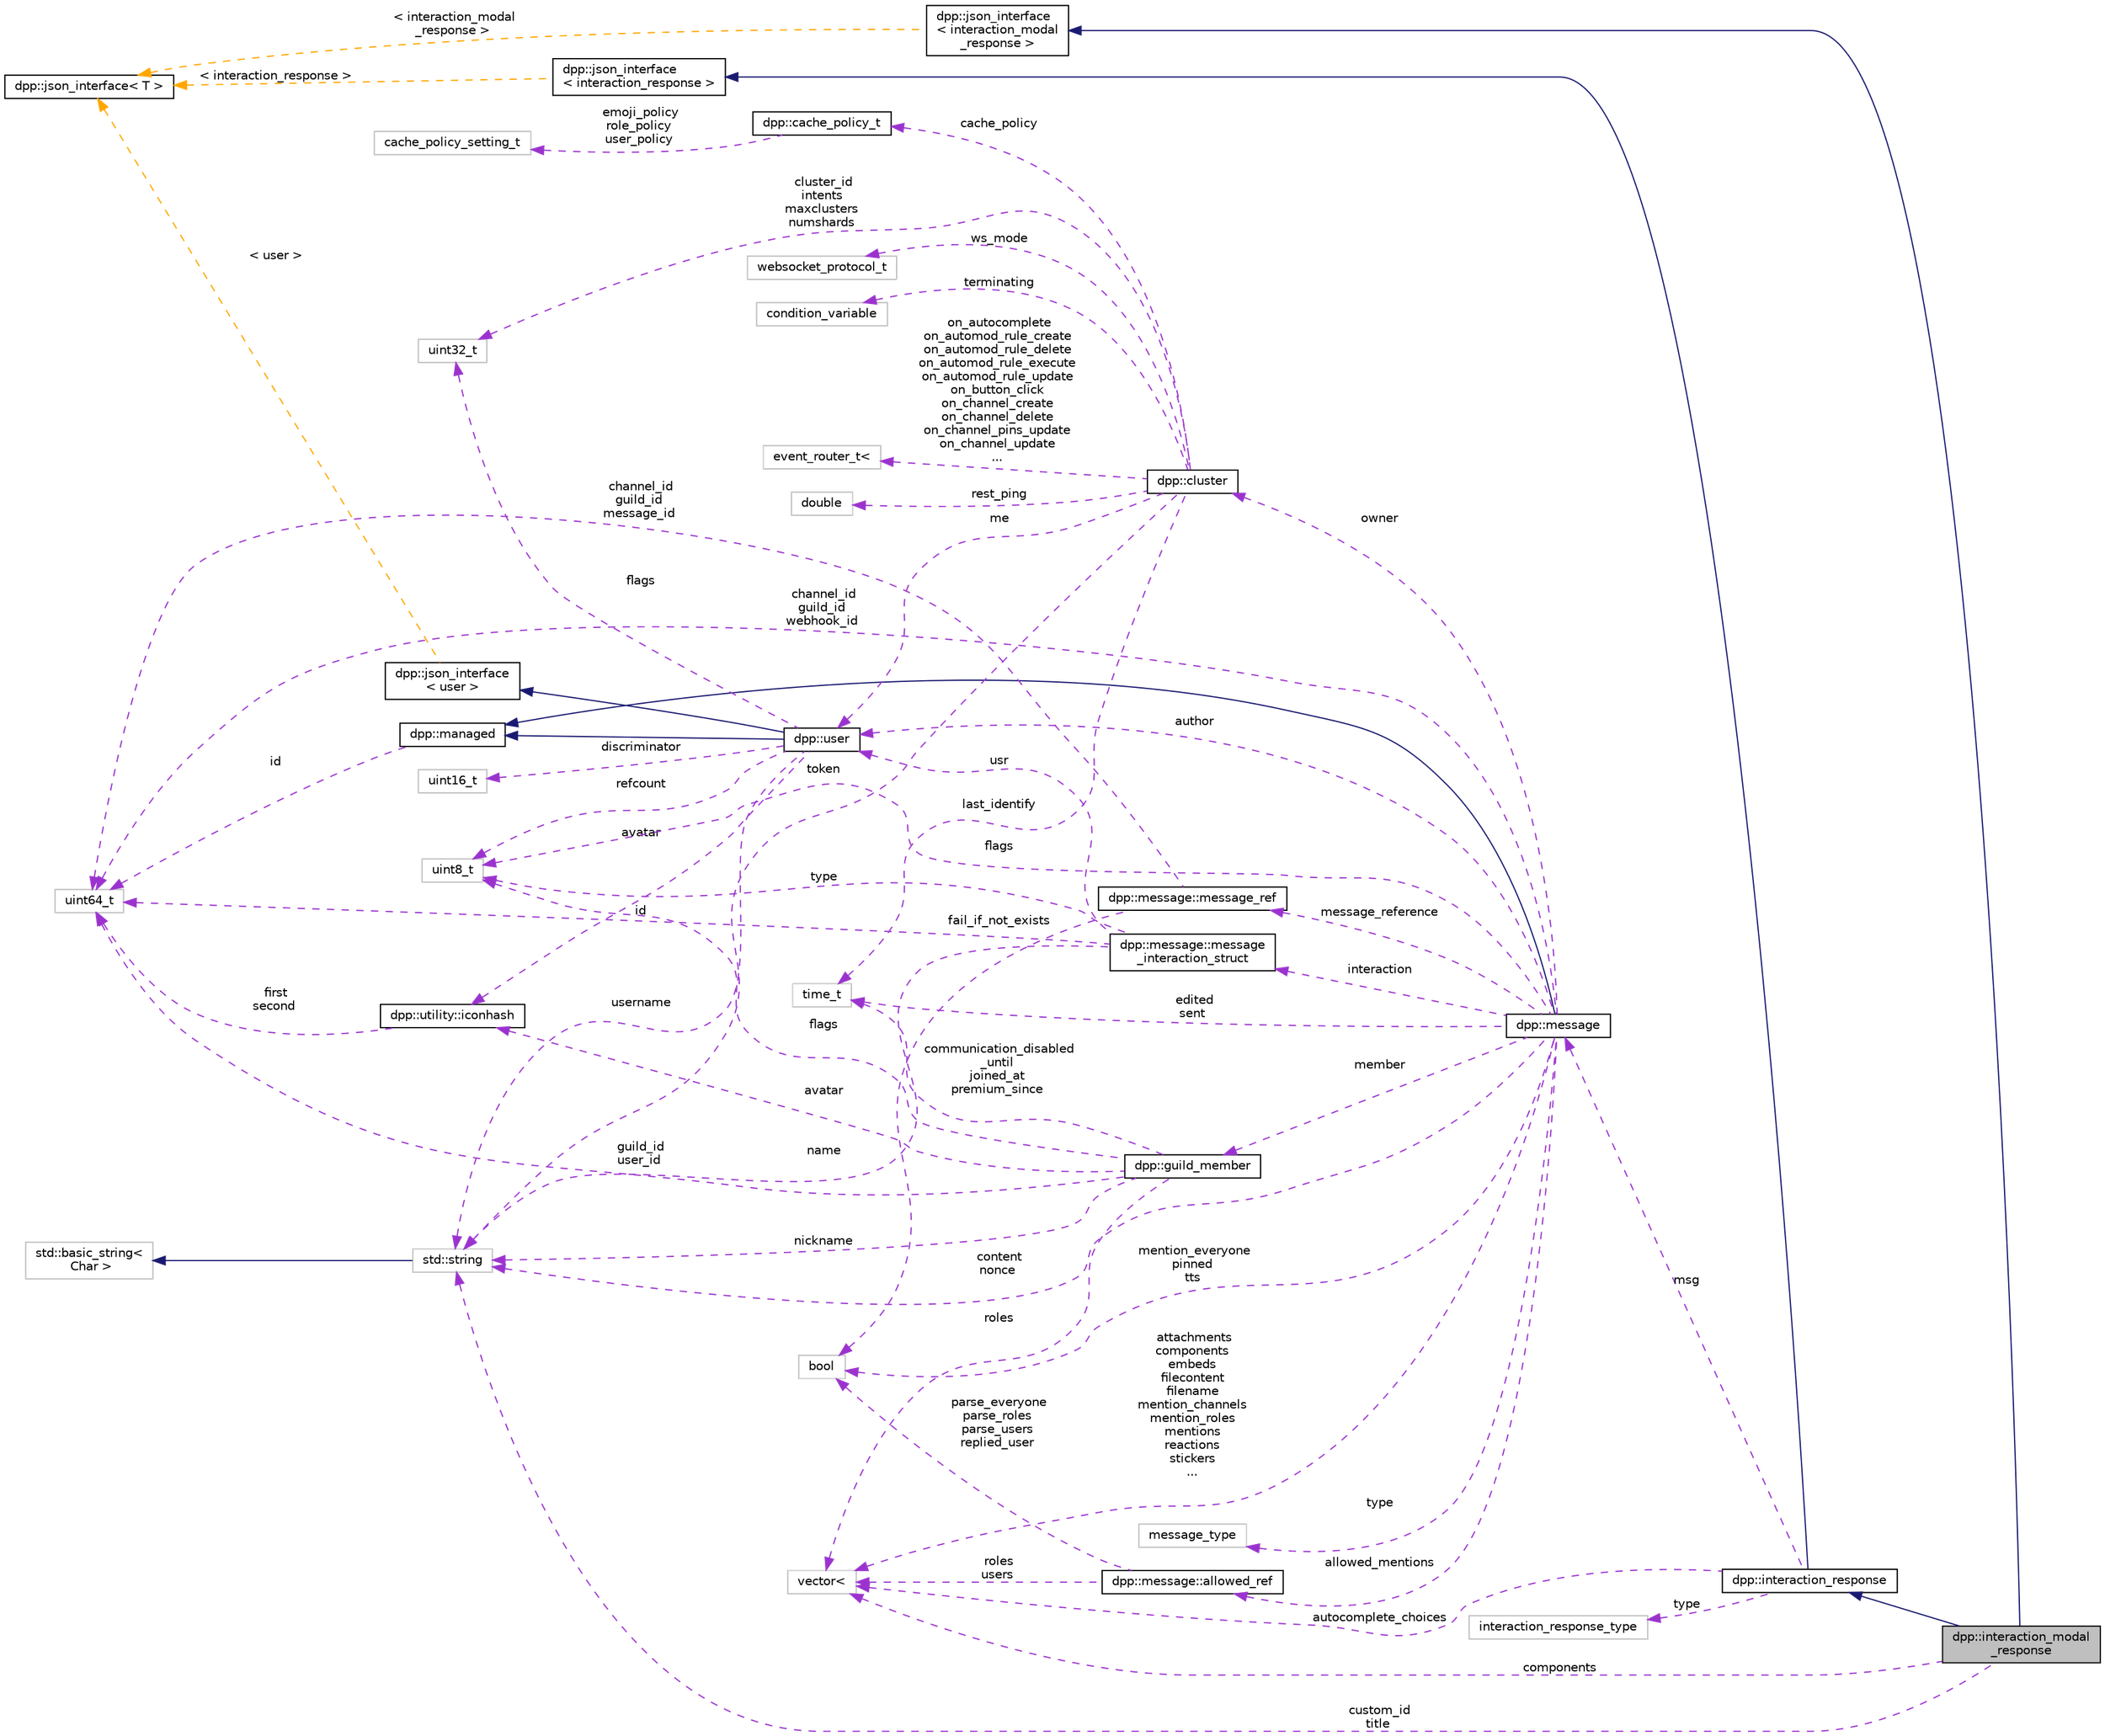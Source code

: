 digraph "dpp::interaction_modal_response"
{
 // INTERACTIVE_SVG=YES
 // LATEX_PDF_SIZE
  bgcolor="transparent";
  edge [fontname="Helvetica",fontsize="10",labelfontname="Helvetica",labelfontsize="10"];
  node [fontname="Helvetica",fontsize="10",shape=record];
  rankdir="LR";
  Node1 [label="dpp::interaction_modal\l_response",height=0.2,width=0.4,color="black", fillcolor="grey75", style="filled", fontcolor="black",tooltip="Represents a modal dialog box response to an interaction."];
  Node2 -> Node1 [dir="back",color="midnightblue",fontsize="10",style="solid",fontname="Helvetica"];
  Node2 [label="dpp::interaction_response",height=0.2,width=0.4,color="black",URL="$structdpp_1_1interaction__response.html",tooltip="A response to an interaction, used to reply to a command and initiate a message, which can be hidden ..."];
  Node3 -> Node2 [dir="back",color="midnightblue",fontsize="10",style="solid",fontname="Helvetica"];
  Node3 [label="dpp::json_interface\l\< interaction_response \>",height=0.2,width=0.4,color="black",URL="$structdpp_1_1json__interface.html",tooltip=" "];
  Node4 -> Node3 [dir="back",color="orange",fontsize="10",style="dashed",label=" \< interaction_response \>" ,fontname="Helvetica"];
  Node4 [label="dpp::json_interface\< T \>",height=0.2,width=0.4,color="black",URL="$structdpp_1_1json__interface.html",tooltip="Represents an interface for an object that can optionally implement functions for converting to and f..."];
  Node5 -> Node2 [dir="back",color="darkorchid3",fontsize="10",style="dashed",label=" type" ,fontname="Helvetica"];
  Node5 [label="interaction_response_type",height=0.2,width=0.4,color="grey75",tooltip=" "];
  Node6 -> Node2 [dir="back",color="darkorchid3",fontsize="10",style="dashed",label=" msg" ,fontname="Helvetica"];
  Node6 [label="dpp::message",height=0.2,width=0.4,color="black",URL="$structdpp_1_1message.html",tooltip="Represents messages sent and received on Discord."];
  Node7 -> Node6 [dir="back",color="midnightblue",fontsize="10",style="solid",fontname="Helvetica"];
  Node7 [label="dpp::managed",height=0.2,width=0.4,color="black",URL="$classdpp_1_1managed.html",tooltip="The managed class is the base class for various types that can be stored in a cache that are identifi..."];
  Node8 -> Node7 [dir="back",color="darkorchid3",fontsize="10",style="dashed",label=" id" ,fontname="Helvetica"];
  Node8 [label="uint64_t",height=0.2,width=0.4,color="grey75",tooltip=" "];
  Node8 -> Node6 [dir="back",color="darkorchid3",fontsize="10",style="dashed",label=" channel_id\nguild_id\nwebhook_id" ,fontname="Helvetica"];
  Node9 -> Node6 [dir="back",color="darkorchid3",fontsize="10",style="dashed",label=" author" ,fontname="Helvetica"];
  Node9 [label="dpp::user",height=0.2,width=0.4,color="black",URL="$classdpp_1_1user.html",tooltip="Represents a user on discord. May or may not be a member of a dpp::guild."];
  Node7 -> Node9 [dir="back",color="midnightblue",fontsize="10",style="solid",fontname="Helvetica"];
  Node10 -> Node9 [dir="back",color="midnightblue",fontsize="10",style="solid",fontname="Helvetica"];
  Node10 [label="dpp::json_interface\l\< user \>",height=0.2,width=0.4,color="black",URL="$structdpp_1_1json__interface.html",tooltip=" "];
  Node4 -> Node10 [dir="back",color="orange",fontsize="10",style="dashed",label=" \< user \>" ,fontname="Helvetica"];
  Node11 -> Node9 [dir="back",color="darkorchid3",fontsize="10",style="dashed",label=" username" ,fontname="Helvetica"];
  Node11 [label="std::string",height=0.2,width=0.4,color="grey75",tooltip=" "];
  Node12 -> Node11 [dir="back",color="midnightblue",fontsize="10",style="solid",fontname="Helvetica"];
  Node12 [label="std::basic_string\<\l Char \>",height=0.2,width=0.4,color="grey75",tooltip=" "];
  Node13 -> Node9 [dir="back",color="darkorchid3",fontsize="10",style="dashed",label=" avatar" ,fontname="Helvetica"];
  Node13 [label="dpp::utility::iconhash",height=0.2,width=0.4,color="black",URL="$structdpp_1_1utility_1_1iconhash.html",tooltip="Store a 128 bit icon hash (profile picture, server icon etc) as a 128 bit binary value made of two ui..."];
  Node8 -> Node13 [dir="back",color="darkorchid3",fontsize="10",style="dashed",label=" first\nsecond" ,fontname="Helvetica"];
  Node14 -> Node9 [dir="back",color="darkorchid3",fontsize="10",style="dashed",label=" flags" ,fontname="Helvetica"];
  Node14 [label="uint32_t",height=0.2,width=0.4,color="grey75",tooltip=" "];
  Node15 -> Node9 [dir="back",color="darkorchid3",fontsize="10",style="dashed",label=" discriminator" ,fontname="Helvetica"];
  Node15 [label="uint16_t",height=0.2,width=0.4,color="grey75",tooltip=" "];
  Node16 -> Node9 [dir="back",color="darkorchid3",fontsize="10",style="dashed",label=" refcount" ,fontname="Helvetica"];
  Node16 [label="uint8_t",height=0.2,width=0.4,color="grey75",tooltip=" "];
  Node17 -> Node6 [dir="back",color="darkorchid3",fontsize="10",style="dashed",label=" member" ,fontname="Helvetica"];
  Node17 [label="dpp::guild_member",height=0.2,width=0.4,color="black",URL="$classdpp_1_1guild__member.html",tooltip="Represents dpp::user membership upon a dpp::guild. This contains the user's nickname,..."];
  Node11 -> Node17 [dir="back",color="darkorchid3",fontsize="10",style="dashed",label=" nickname" ,fontname="Helvetica"];
  Node18 -> Node17 [dir="back",color="darkorchid3",fontsize="10",style="dashed",label=" roles" ,fontname="Helvetica"];
  Node18 [label="vector\<",height=0.2,width=0.4,color="grey75",tooltip=" "];
  Node8 -> Node17 [dir="back",color="darkorchid3",fontsize="10",style="dashed",label=" guild_id\nuser_id" ,fontname="Helvetica"];
  Node13 -> Node17 [dir="back",color="darkorchid3",fontsize="10",style="dashed",label=" avatar" ,fontname="Helvetica"];
  Node19 -> Node17 [dir="back",color="darkorchid3",fontsize="10",style="dashed",label=" communication_disabled\l_until\njoined_at\npremium_since" ,fontname="Helvetica"];
  Node19 [label="time_t",height=0.2,width=0.4,color="grey75",tooltip=" "];
  Node16 -> Node17 [dir="back",color="darkorchid3",fontsize="10",style="dashed",label=" flags" ,fontname="Helvetica"];
  Node11 -> Node6 [dir="back",color="darkorchid3",fontsize="10",style="dashed",label=" content\nnonce" ,fontname="Helvetica"];
  Node18 -> Node6 [dir="back",color="darkorchid3",fontsize="10",style="dashed",label=" attachments\ncomponents\nembeds\nfilecontent\nfilename\nmention_channels\nmention_roles\nmentions\nreactions\nstickers\n..." ,fontname="Helvetica"];
  Node19 -> Node6 [dir="back",color="darkorchid3",fontsize="10",style="dashed",label=" edited\nsent" ,fontname="Helvetica"];
  Node20 -> Node6 [dir="back",color="darkorchid3",fontsize="10",style="dashed",label=" mention_everyone\npinned\ntts" ,fontname="Helvetica"];
  Node20 [label="bool",height=0.2,width=0.4,color="grey75",tooltip=" "];
  Node16 -> Node6 [dir="back",color="darkorchid3",fontsize="10",style="dashed",label=" flags" ,fontname="Helvetica"];
  Node21 -> Node6 [dir="back",color="darkorchid3",fontsize="10",style="dashed",label=" type" ,fontname="Helvetica"];
  Node21 [label="message_type",height=0.2,width=0.4,color="grey75",tooltip=" "];
  Node22 -> Node6 [dir="back",color="darkorchid3",fontsize="10",style="dashed",label=" message_reference" ,fontname="Helvetica"];
  Node22 [label="dpp::message::message_ref",height=0.2,width=0.4,color="black",URL="$structdpp_1_1message_1_1message__ref.html",tooltip="Reference to another message, e.g. a reply."];
  Node8 -> Node22 [dir="back",color="darkorchid3",fontsize="10",style="dashed",label=" channel_id\nguild_id\nmessage_id" ,fontname="Helvetica"];
  Node20 -> Node22 [dir="back",color="darkorchid3",fontsize="10",style="dashed",label=" fail_if_not_exists" ,fontname="Helvetica"];
  Node23 -> Node6 [dir="back",color="darkorchid3",fontsize="10",style="dashed",label=" interaction" ,fontname="Helvetica"];
  Node23 [label="dpp::message::message\l_interaction_struct",height=0.2,width=0.4,color="black",URL="$structdpp_1_1message_1_1message__interaction__struct.html",tooltip="Reference to an interaction."];
  Node8 -> Node23 [dir="back",color="darkorchid3",fontsize="10",style="dashed",label=" id" ,fontname="Helvetica"];
  Node16 -> Node23 [dir="back",color="darkorchid3",fontsize="10",style="dashed",label=" type" ,fontname="Helvetica"];
  Node11 -> Node23 [dir="back",color="darkorchid3",fontsize="10",style="dashed",label=" name" ,fontname="Helvetica"];
  Node9 -> Node23 [dir="back",color="darkorchid3",fontsize="10",style="dashed",label=" usr" ,fontname="Helvetica"];
  Node24 -> Node6 [dir="back",color="darkorchid3",fontsize="10",style="dashed",label=" allowed_mentions" ,fontname="Helvetica"];
  Node24 [label="dpp::message::allowed_ref",height=0.2,width=0.4,color="black",URL="$structdpp_1_1message_1_1allowed__ref.html",tooltip="Allowed mentions details."];
  Node20 -> Node24 [dir="back",color="darkorchid3",fontsize="10",style="dashed",label=" parse_everyone\nparse_roles\nparse_users\nreplied_user" ,fontname="Helvetica"];
  Node18 -> Node24 [dir="back",color="darkorchid3",fontsize="10",style="dashed",label=" roles\nusers" ,fontname="Helvetica"];
  Node25 -> Node6 [dir="back",color="darkorchid3",fontsize="10",style="dashed",label=" owner" ,fontname="Helvetica"];
  Node25 [label="dpp::cluster",height=0.2,width=0.4,color="black",URL="$classdpp_1_1cluster.html",tooltip="The cluster class represents a group of shards and a command queue for sending and receiving commands..."];
  Node11 -> Node25 [dir="back",color="darkorchid3",fontsize="10",style="dashed",label=" token" ,fontname="Helvetica"];
  Node19 -> Node25 [dir="back",color="darkorchid3",fontsize="10",style="dashed",label=" last_identify" ,fontname="Helvetica"];
  Node14 -> Node25 [dir="back",color="darkorchid3",fontsize="10",style="dashed",label=" cluster_id\nintents\nmaxclusters\nnumshards" ,fontname="Helvetica"];
  Node26 -> Node25 [dir="back",color="darkorchid3",fontsize="10",style="dashed",label=" rest_ping" ,fontname="Helvetica"];
  Node26 [label="double",height=0.2,width=0.4,color="grey75",tooltip=" "];
  Node9 -> Node25 [dir="back",color="darkorchid3",fontsize="10",style="dashed",label=" me" ,fontname="Helvetica"];
  Node27 -> Node25 [dir="back",color="darkorchid3",fontsize="10",style="dashed",label=" cache_policy" ,fontname="Helvetica"];
  Node27 [label="dpp::cache_policy_t",height=0.2,width=0.4,color="black",URL="$structdpp_1_1cache__policy__t.html",tooltip="Represents the caching policy of the cluster."];
  Node28 -> Node27 [dir="back",color="darkorchid3",fontsize="10",style="dashed",label=" emoji_policy\nrole_policy\nuser_policy" ,fontname="Helvetica"];
  Node28 [label="cache_policy_setting_t",height=0.2,width=0.4,color="grey75",tooltip=" "];
  Node29 -> Node25 [dir="back",color="darkorchid3",fontsize="10",style="dashed",label=" ws_mode" ,fontname="Helvetica"];
  Node29 [label="websocket_protocol_t",height=0.2,width=0.4,color="grey75",tooltip=" "];
  Node30 -> Node25 [dir="back",color="darkorchid3",fontsize="10",style="dashed",label=" terminating" ,fontname="Helvetica"];
  Node30 [label="condition_variable",height=0.2,width=0.4,color="grey75",tooltip=" "];
  Node31 -> Node25 [dir="back",color="darkorchid3",fontsize="10",style="dashed",label=" on_autocomplete\non_automod_rule_create\non_automod_rule_delete\non_automod_rule_execute\non_automod_rule_update\non_button_click\non_channel_create\non_channel_delete\non_channel_pins_update\non_channel_update\n..." ,fontname="Helvetica"];
  Node31 [label="event_router_t\<",height=0.2,width=0.4,color="grey75",tooltip=" "];
  Node18 -> Node2 [dir="back",color="darkorchid3",fontsize="10",style="dashed",label=" autocomplete_choices" ,fontname="Helvetica"];
  Node32 -> Node1 [dir="back",color="midnightblue",fontsize="10",style="solid",fontname="Helvetica"];
  Node32 [label="dpp::json_interface\l\< interaction_modal\l_response \>",height=0.2,width=0.4,color="black",URL="$structdpp_1_1json__interface.html",tooltip=" "];
  Node4 -> Node32 [dir="back",color="orange",fontsize="10",style="dashed",label=" \< interaction_modal\l_response \>" ,fontname="Helvetica"];
  Node11 -> Node1 [dir="back",color="darkorchid3",fontsize="10",style="dashed",label=" custom_id\ntitle" ,fontname="Helvetica"];
  Node18 -> Node1 [dir="back",color="darkorchid3",fontsize="10",style="dashed",label=" components" ,fontname="Helvetica"];
}
